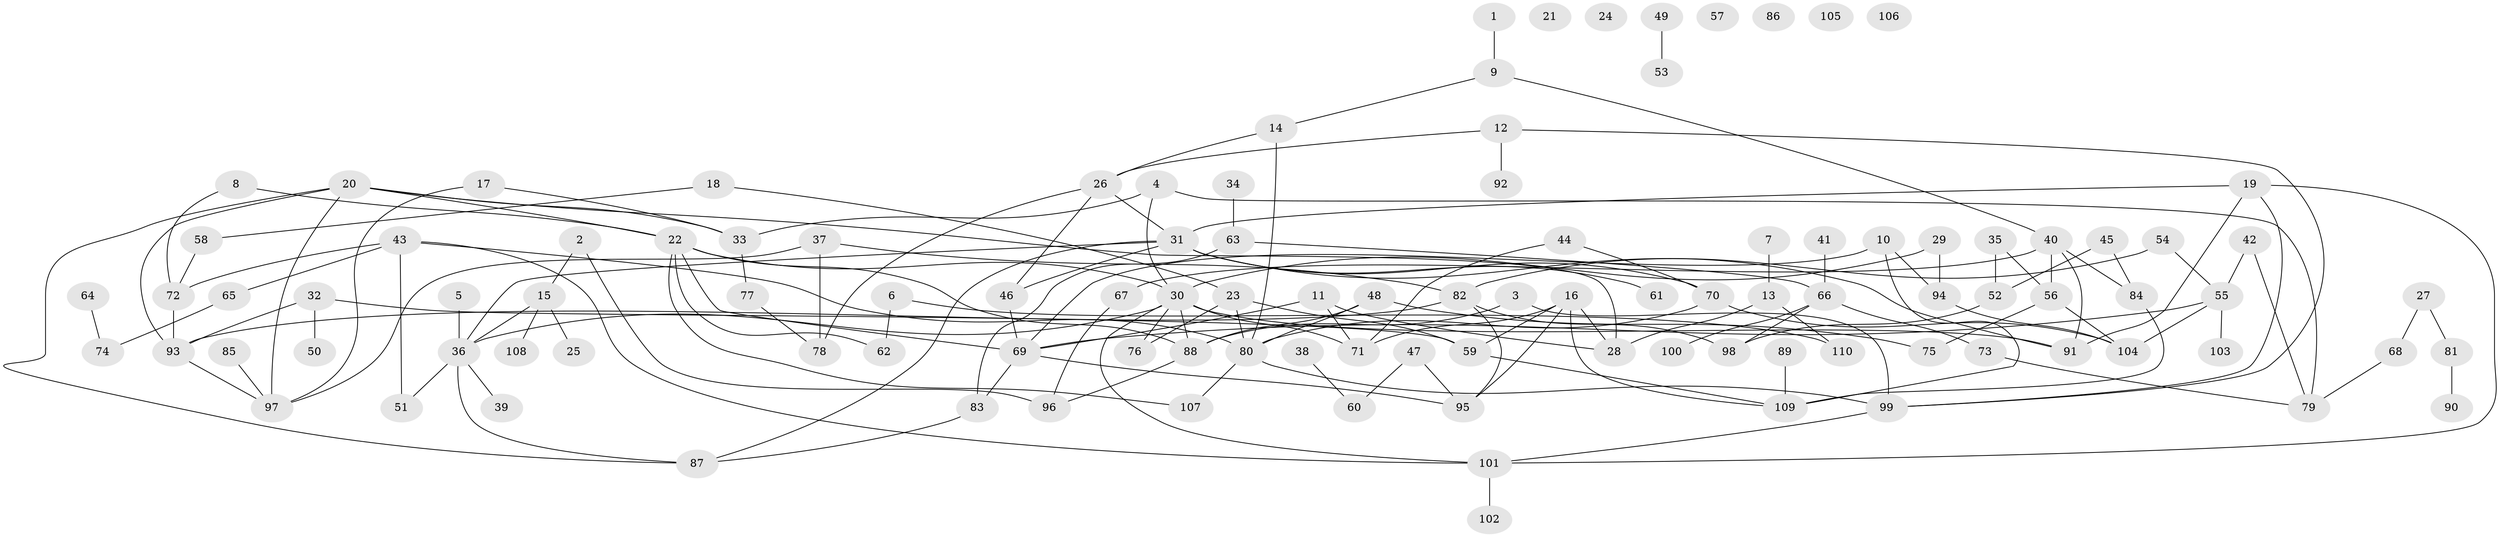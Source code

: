 // Generated by graph-tools (version 1.1) at 2025/33/03/09/25 02:33:25]
// undirected, 110 vertices, 156 edges
graph export_dot {
graph [start="1"]
  node [color=gray90,style=filled];
  1;
  2;
  3;
  4;
  5;
  6;
  7;
  8;
  9;
  10;
  11;
  12;
  13;
  14;
  15;
  16;
  17;
  18;
  19;
  20;
  21;
  22;
  23;
  24;
  25;
  26;
  27;
  28;
  29;
  30;
  31;
  32;
  33;
  34;
  35;
  36;
  37;
  38;
  39;
  40;
  41;
  42;
  43;
  44;
  45;
  46;
  47;
  48;
  49;
  50;
  51;
  52;
  53;
  54;
  55;
  56;
  57;
  58;
  59;
  60;
  61;
  62;
  63;
  64;
  65;
  66;
  67;
  68;
  69;
  70;
  71;
  72;
  73;
  74;
  75;
  76;
  77;
  78;
  79;
  80;
  81;
  82;
  83;
  84;
  85;
  86;
  87;
  88;
  89;
  90;
  91;
  92;
  93;
  94;
  95;
  96;
  97;
  98;
  99;
  100;
  101;
  102;
  103;
  104;
  105;
  106;
  107;
  108;
  109;
  110;
  1 -- 9;
  2 -- 15;
  2 -- 96;
  3 -- 88;
  3 -- 99;
  4 -- 30;
  4 -- 33;
  4 -- 79;
  5 -- 36;
  6 -- 62;
  6 -- 110;
  7 -- 13;
  8 -- 22;
  8 -- 72;
  9 -- 14;
  9 -- 40;
  10 -- 69;
  10 -- 94;
  10 -- 109;
  11 -- 28;
  11 -- 69;
  11 -- 71;
  12 -- 26;
  12 -- 92;
  12 -- 99;
  13 -- 28;
  13 -- 110;
  14 -- 26;
  14 -- 80;
  15 -- 25;
  15 -- 36;
  15 -- 108;
  16 -- 28;
  16 -- 59;
  16 -- 71;
  16 -- 95;
  16 -- 109;
  17 -- 33;
  17 -- 97;
  18 -- 23;
  18 -- 58;
  19 -- 31;
  19 -- 91;
  19 -- 99;
  19 -- 101;
  20 -- 22;
  20 -- 28;
  20 -- 33;
  20 -- 87;
  20 -- 93;
  20 -- 97;
  22 -- 30;
  22 -- 62;
  22 -- 69;
  22 -- 88;
  22 -- 107;
  23 -- 59;
  23 -- 76;
  23 -- 80;
  26 -- 31;
  26 -- 46;
  26 -- 78;
  27 -- 68;
  27 -- 81;
  29 -- 30;
  29 -- 94;
  30 -- 36;
  30 -- 71;
  30 -- 76;
  30 -- 88;
  30 -- 91;
  30 -- 101;
  31 -- 36;
  31 -- 46;
  31 -- 61;
  31 -- 70;
  31 -- 87;
  31 -- 91;
  32 -- 50;
  32 -- 59;
  32 -- 93;
  33 -- 77;
  34 -- 63;
  35 -- 52;
  35 -- 56;
  36 -- 39;
  36 -- 51;
  36 -- 87;
  37 -- 78;
  37 -- 82;
  37 -- 97;
  38 -- 60;
  40 -- 56;
  40 -- 67;
  40 -- 84;
  40 -- 91;
  41 -- 66;
  42 -- 55;
  42 -- 79;
  43 -- 51;
  43 -- 65;
  43 -- 72;
  43 -- 80;
  43 -- 101;
  44 -- 70;
  44 -- 71;
  45 -- 52;
  45 -- 84;
  46 -- 69;
  47 -- 60;
  47 -- 95;
  48 -- 75;
  48 -- 80;
  48 -- 88;
  49 -- 53;
  52 -- 98;
  54 -- 55;
  54 -- 82;
  55 -- 69;
  55 -- 103;
  55 -- 104;
  56 -- 75;
  56 -- 104;
  58 -- 72;
  59 -- 109;
  63 -- 66;
  63 -- 83;
  64 -- 74;
  65 -- 74;
  66 -- 73;
  66 -- 98;
  66 -- 100;
  67 -- 96;
  68 -- 79;
  69 -- 83;
  69 -- 95;
  70 -- 80;
  70 -- 104;
  72 -- 93;
  73 -- 79;
  77 -- 78;
  80 -- 99;
  80 -- 107;
  81 -- 90;
  82 -- 93;
  82 -- 95;
  82 -- 98;
  83 -- 87;
  84 -- 109;
  85 -- 97;
  88 -- 96;
  89 -- 109;
  93 -- 97;
  94 -- 104;
  99 -- 101;
  101 -- 102;
}
